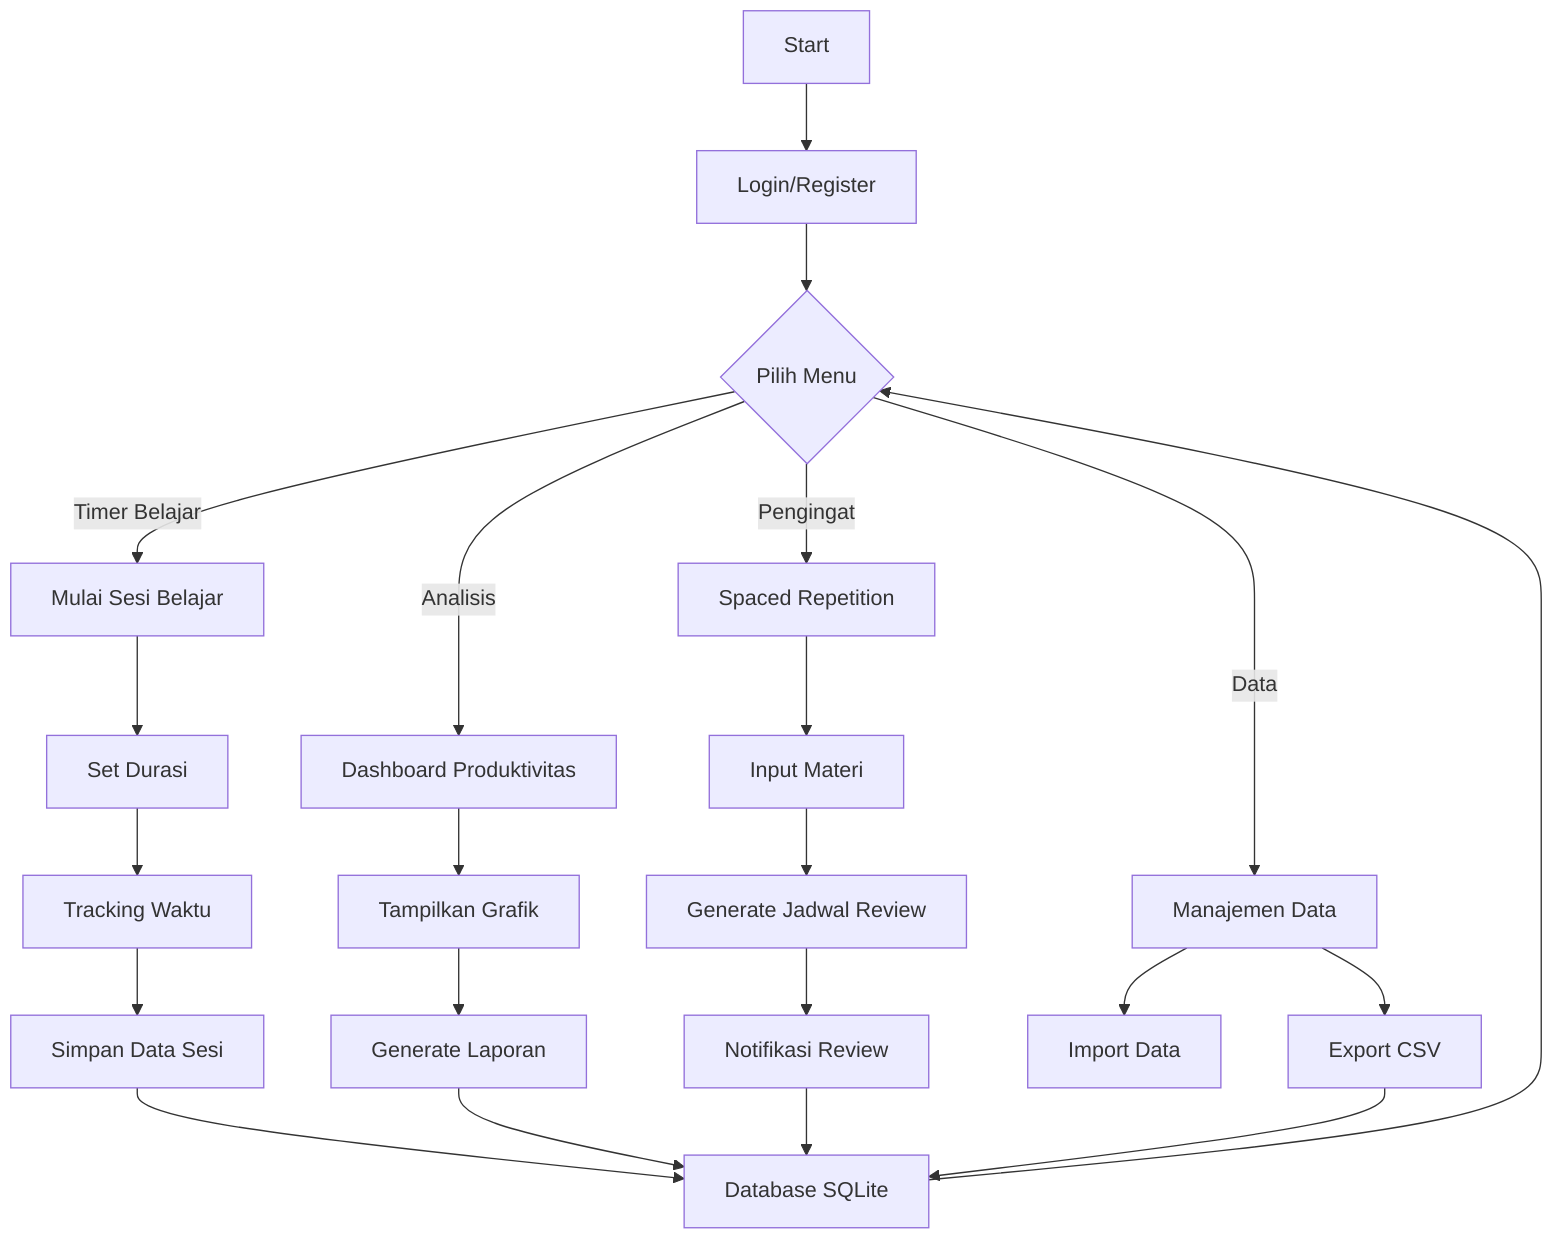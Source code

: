 flowchart TD
    A[Start] --> B[Login/Register]
    B --> C{Pilih Menu}
    
    C -->|Timer Belajar| D[Mulai Sesi Belajar]
    D --> D1[Set Durasi]
    D1 --> D2[Tracking Waktu]
    D2 --> D3[Simpan Data Sesi]
    
    C -->|Analisis| E[Dashboard Produktivitas]
    E --> E1[Tampilkan Grafik]
    E1 --> E2[Generate Laporan]
    
    C -->|Pengingat| F[Spaced Repetition]
    F --> F1[Input Materi]
    F1 --> F2[Generate Jadwal Review]
    F2 --> F3[Notifikasi Review]
    
    C -->|Data| G[Manajemen Data]
    G --> G1[Import Data]
    G --> G2[Export CSV]
    
    D3 & E2 & F3 & G2 --> H[Database SQLite]
    H --> C